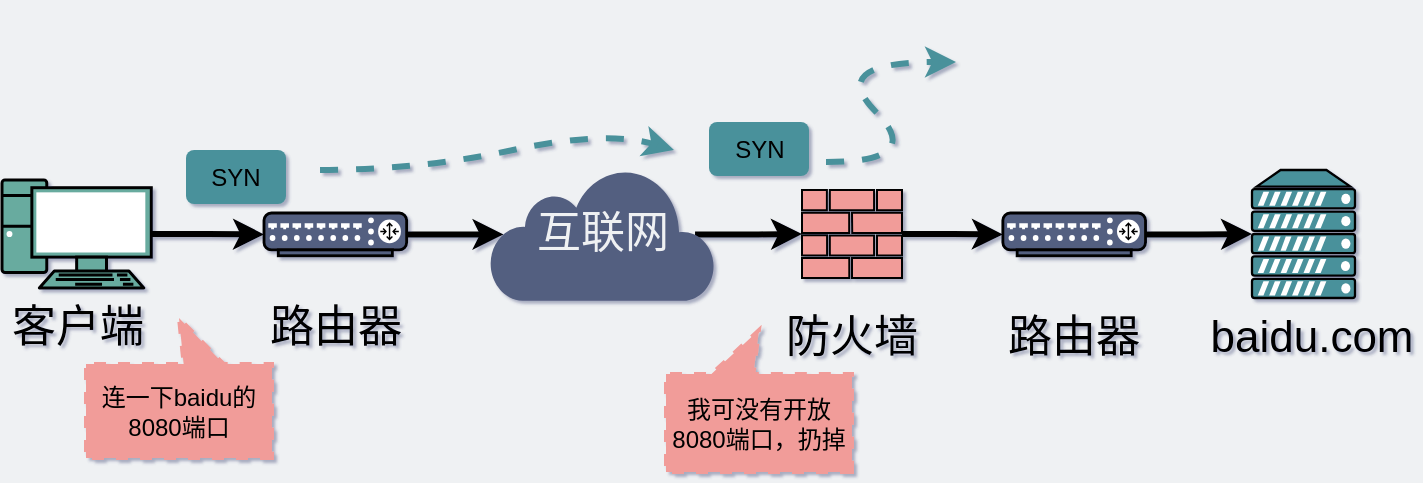 <mxfile version="14.7.7" type="github">
  <diagram id="3228e29e-7158-1315-38df-8450db1d8a1d" name="Page-1">
    <mxGraphModel dx="946" dy="490" grid="0" gridSize="10" guides="1" tooltips="1" connect="1" arrows="1" fold="1" page="1" pageScale="1" pageWidth="800" pageHeight="300" background="#EFF1F3" math="0" shadow="1">
      <root>
        <mxCell id="0" />
        <mxCell id="1" parent="0" />
        <mxCell id="sDVxpu07TYHX5QJczvl2-7" style="edgeStyle=orthogonalEdgeStyle;rounded=0;orthogonalLoop=1;jettySize=auto;html=1;exitX=1;exitY=0.5;exitDx=0;exitDy=0;exitPerimeter=0;strokeWidth=3;" parent="1" source="_KJd5dzx4qh3lxpyMWcO-2" target="sDVxpu07TYHX5QJczvl2-2" edge="1">
          <mxGeometry relative="1" as="geometry" />
        </mxCell>
        <mxCell id="_KJd5dzx4qh3lxpyMWcO-2" value="" style="fontColor=#0066CC;verticalAlign=top;verticalLabelPosition=bottom;labelPosition=center;align=center;html=1;outlineConnect=0;gradientColor=none;gradientDirection=north;strokeWidth=2;shape=mxgraph.networks.pc;fillColor=#67AB9F;fontSize=30;" parent="1" vertex="1">
          <mxGeometry x="48" y="122" width="74.65" height="54" as="geometry" />
        </mxCell>
        <mxCell id="T-5VQnCJckOgUX1Wp16H-28" value="客户端" style="text;html=1;strokeColor=none;fillColor=none;align=center;verticalAlign=middle;whiteSpace=wrap;rounded=0;fontSize=22;" parent="1" vertex="1">
          <mxGeometry x="48" y="186" width="76.18" height="20" as="geometry" />
        </mxCell>
        <mxCell id="aH1-eks404bDhsACtXEq-2" value="" style="fontColor=#0066CC;verticalAlign=top;verticalLabelPosition=bottom;labelPosition=center;align=center;html=1;outlineConnect=0;gradientColor=none;gradientDirection=north;strokeWidth=2;shape=mxgraph.networks.server;fillColor=#4A919B;" parent="1" vertex="1">
          <mxGeometry x="673" y="117" width="51.5" height="64" as="geometry" />
        </mxCell>
        <mxCell id="aH1-eks404bDhsACtXEq-3" value="baidu.com" style="text;html=1;strokeColor=none;fillColor=none;align=center;verticalAlign=middle;whiteSpace=wrap;rounded=0;fontSize=22;" parent="1" vertex="1">
          <mxGeometry x="666" y="191" width="74" height="20" as="geometry" />
        </mxCell>
        <mxCell id="sDVxpu07TYHX5QJczvl2-8" style="edgeStyle=orthogonalEdgeStyle;rounded=0;orthogonalLoop=1;jettySize=auto;html=1;exitX=1;exitY=0.5;exitDx=0;exitDy=0;exitPerimeter=0;entryX=0.06;entryY=0.5;entryDx=0;entryDy=0;entryPerimeter=0;strokeWidth=3;" parent="1" source="sDVxpu07TYHX5QJczvl2-2" target="sDVxpu07TYHX5QJczvl2-5" edge="1">
          <mxGeometry relative="1" as="geometry" />
        </mxCell>
        <mxCell id="sDVxpu07TYHX5QJczvl2-2" value="" style="fontColor=#0066CC;verticalAlign=top;verticalLabelPosition=bottom;labelPosition=center;align=center;html=1;outlineConnect=0;gradientColor=none;gradientDirection=north;strokeWidth=2;shape=mxgraph.networks.router;fillColor=#535E80;" parent="1" vertex="1">
          <mxGeometry x="179" y="138.49" width="71.33" height="21.4" as="geometry" />
        </mxCell>
        <mxCell id="sDVxpu07TYHX5QJczvl2-13" style="edgeStyle=orthogonalEdgeStyle;rounded=0;orthogonalLoop=1;jettySize=auto;html=1;exitX=0.91;exitY=0.5;exitDx=0;exitDy=0;exitPerimeter=0;entryX=0;entryY=0.5;entryDx=0;entryDy=0;entryPerimeter=0;strokeWidth=3;" parent="1" source="sDVxpu07TYHX5QJczvl2-5" target="sDVxpu07TYHX5QJczvl2-12" edge="1">
          <mxGeometry relative="1" as="geometry" />
        </mxCell>
        <mxCell id="sDVxpu07TYHX5QJczvl2-5" value="&lt;font style=&quot;font-size: 22px&quot; color=&quot;#eff1f3&quot;&gt;互联网&lt;/font&gt;" style="html=1;outlineConnect=0;gradientColor=none;gradientDirection=north;strokeWidth=2;shape=mxgraph.networks.cloud;fontColor=#ffffff;strokeColor=none;fillColor=#535E80;" parent="1" vertex="1">
          <mxGeometry x="292" y="116" width="112.66" height="66.39" as="geometry" />
        </mxCell>
        <mxCell id="sDVxpu07TYHX5QJczvl2-6" value="路由器" style="text;html=1;strokeColor=none;fillColor=none;align=center;verticalAlign=middle;whiteSpace=wrap;rounded=0;fontSize=22;" parent="1" vertex="1">
          <mxGeometry x="176.57" y="186" width="76.18" height="20" as="geometry" />
        </mxCell>
        <mxCell id="sDVxpu07TYHX5QJczvl2-15" style="edgeStyle=orthogonalEdgeStyle;rounded=0;orthogonalLoop=1;jettySize=auto;html=1;exitX=1;exitY=0.5;exitDx=0;exitDy=0;exitPerimeter=0;strokeWidth=3;" parent="1" source="sDVxpu07TYHX5QJczvl2-9" target="aH1-eks404bDhsACtXEq-2" edge="1">
          <mxGeometry relative="1" as="geometry" />
        </mxCell>
        <mxCell id="sDVxpu07TYHX5QJczvl2-9" value="" style="fontColor=#0066CC;verticalAlign=top;verticalLabelPosition=bottom;labelPosition=center;align=center;html=1;outlineConnect=0;gradientColor=none;gradientDirection=north;strokeWidth=2;shape=mxgraph.networks.router;fillColor=#535E80;" parent="1" vertex="1">
          <mxGeometry x="548.43" y="138.49" width="71.33" height="21.4" as="geometry" />
        </mxCell>
        <mxCell id="sDVxpu07TYHX5QJczvl2-10" value="路由器" style="text;html=1;strokeColor=none;fillColor=none;align=center;verticalAlign=middle;whiteSpace=wrap;rounded=0;fontSize=22;" parent="1" vertex="1">
          <mxGeometry x="546.0" y="191" width="76.18" height="20" as="geometry" />
        </mxCell>
        <mxCell id="sDVxpu07TYHX5QJczvl2-14" style="edgeStyle=orthogonalEdgeStyle;rounded=0;orthogonalLoop=1;jettySize=auto;html=1;exitX=1;exitY=0.5;exitDx=0;exitDy=0;exitPerimeter=0;strokeWidth=3;" parent="1" source="sDVxpu07TYHX5QJczvl2-12" target="sDVxpu07TYHX5QJczvl2-9" edge="1">
          <mxGeometry relative="1" as="geometry" />
        </mxCell>
        <mxCell id="sDVxpu07TYHX5QJczvl2-12" value="" style="aspect=fixed;pointerEvents=1;shadow=0;dashed=0;html=1;labelPosition=center;verticalLabelPosition=bottom;verticalAlign=top;align=center;shape=mxgraph.mscae.enterprise.firewall;fillColor=#F19C99;" parent="1" vertex="1">
          <mxGeometry x="448" y="127" width="50" height="44" as="geometry" />
        </mxCell>
        <mxCell id="sDVxpu07TYHX5QJczvl2-16" value="连一下baidu的8080端口" style="shape=callout;whiteSpace=wrap;html=1;perimeter=calloutPerimeter;fillColor=#F19C99;dashed=1;strokeColor=#F19C99;strokeWidth=2;direction=west;size=23;position=0.26;" parent="1" vertex="1">
          <mxGeometry x="90" y="191" width="93" height="70" as="geometry" />
        </mxCell>
        <mxCell id="sDVxpu07TYHX5QJczvl2-17" value="SYN" style="rounded=1;whiteSpace=wrap;html=1;dashed=1;strokeWidth=2;strokeColor=none;fillColor=#4A919B;" parent="1" vertex="1">
          <mxGeometry x="140" y="107" width="50" height="27" as="geometry" />
        </mxCell>
        <mxCell id="sDVxpu07TYHX5QJczvl2-18" value="我可没有开放8080端口，扔掉" style="shape=callout;whiteSpace=wrap;html=1;perimeter=calloutPerimeter;fillColor=#F19C99;dashed=1;strokeColor=#F19C99;strokeWidth=2;direction=west;size=22;position=0.53;base=21;" parent="1" vertex="1">
          <mxGeometry x="380" y="197" width="93" height="71" as="geometry" />
        </mxCell>
        <mxCell id="sDVxpu07TYHX5QJczvl2-19" value="SYN" style="rounded=1;whiteSpace=wrap;html=1;dashed=1;strokeWidth=2;strokeColor=none;fillColor=#4A919B;" parent="1" vertex="1">
          <mxGeometry x="401.5" y="93" width="50" height="27" as="geometry" />
        </mxCell>
        <mxCell id="sDVxpu07TYHX5QJczvl2-27" value="" style="shape=image;html=1;verticalAlign=top;verticalLabelPosition=bottom;labelBackgroundColor=#ffffff;imageAspect=0;aspect=fixed;image=https://cdn4.iconfinder.com/data/icons/evil-icons-user-interface/64/basket-128.png;dashed=1;strokeColor=#F19C99;strokeWidth=2;fillColor=#4A919B;" parent="1" vertex="1">
          <mxGeometry x="521.0" y="32" width="69" height="69" as="geometry" />
        </mxCell>
        <mxCell id="sDVxpu07TYHX5QJczvl2-28" value="" style="curved=1;endArrow=classic;html=1;strokeWidth=3;dashed=1;strokeColor=#4A919B;" parent="1" edge="1">
          <mxGeometry width="50" height="50" relative="1" as="geometry">
            <mxPoint x="460" y="113" as="sourcePoint" />
            <mxPoint x="525" y="63" as="targetPoint" />
            <Array as="points">
              <mxPoint x="510" y="113" />
              <mxPoint x="460" y="63" />
            </Array>
          </mxGeometry>
        </mxCell>
        <mxCell id="sDVxpu07TYHX5QJczvl2-29" value="防火墙" style="text;html=1;strokeColor=none;fillColor=none;align=center;verticalAlign=middle;whiteSpace=wrap;rounded=0;fontSize=22;" parent="1" vertex="1">
          <mxGeometry x="435.0" y="191" width="76.18" height="20" as="geometry" />
        </mxCell>
        <mxCell id="RfeN5OD2D1-3FFRr2ZXZ-1" value="" style="curved=1;endArrow=classic;html=1;strokeWidth=3;dashed=1;strokeColor=#4A919B;" edge="1" parent="1">
          <mxGeometry width="50" height="50" relative="1" as="geometry">
            <mxPoint x="207" y="117" as="sourcePoint" />
            <mxPoint x="384" y="107" as="targetPoint" />
            <Array as="points">
              <mxPoint x="257" y="117" />
              <mxPoint x="350" y="97" />
            </Array>
          </mxGeometry>
        </mxCell>
      </root>
    </mxGraphModel>
  </diagram>
</mxfile>
